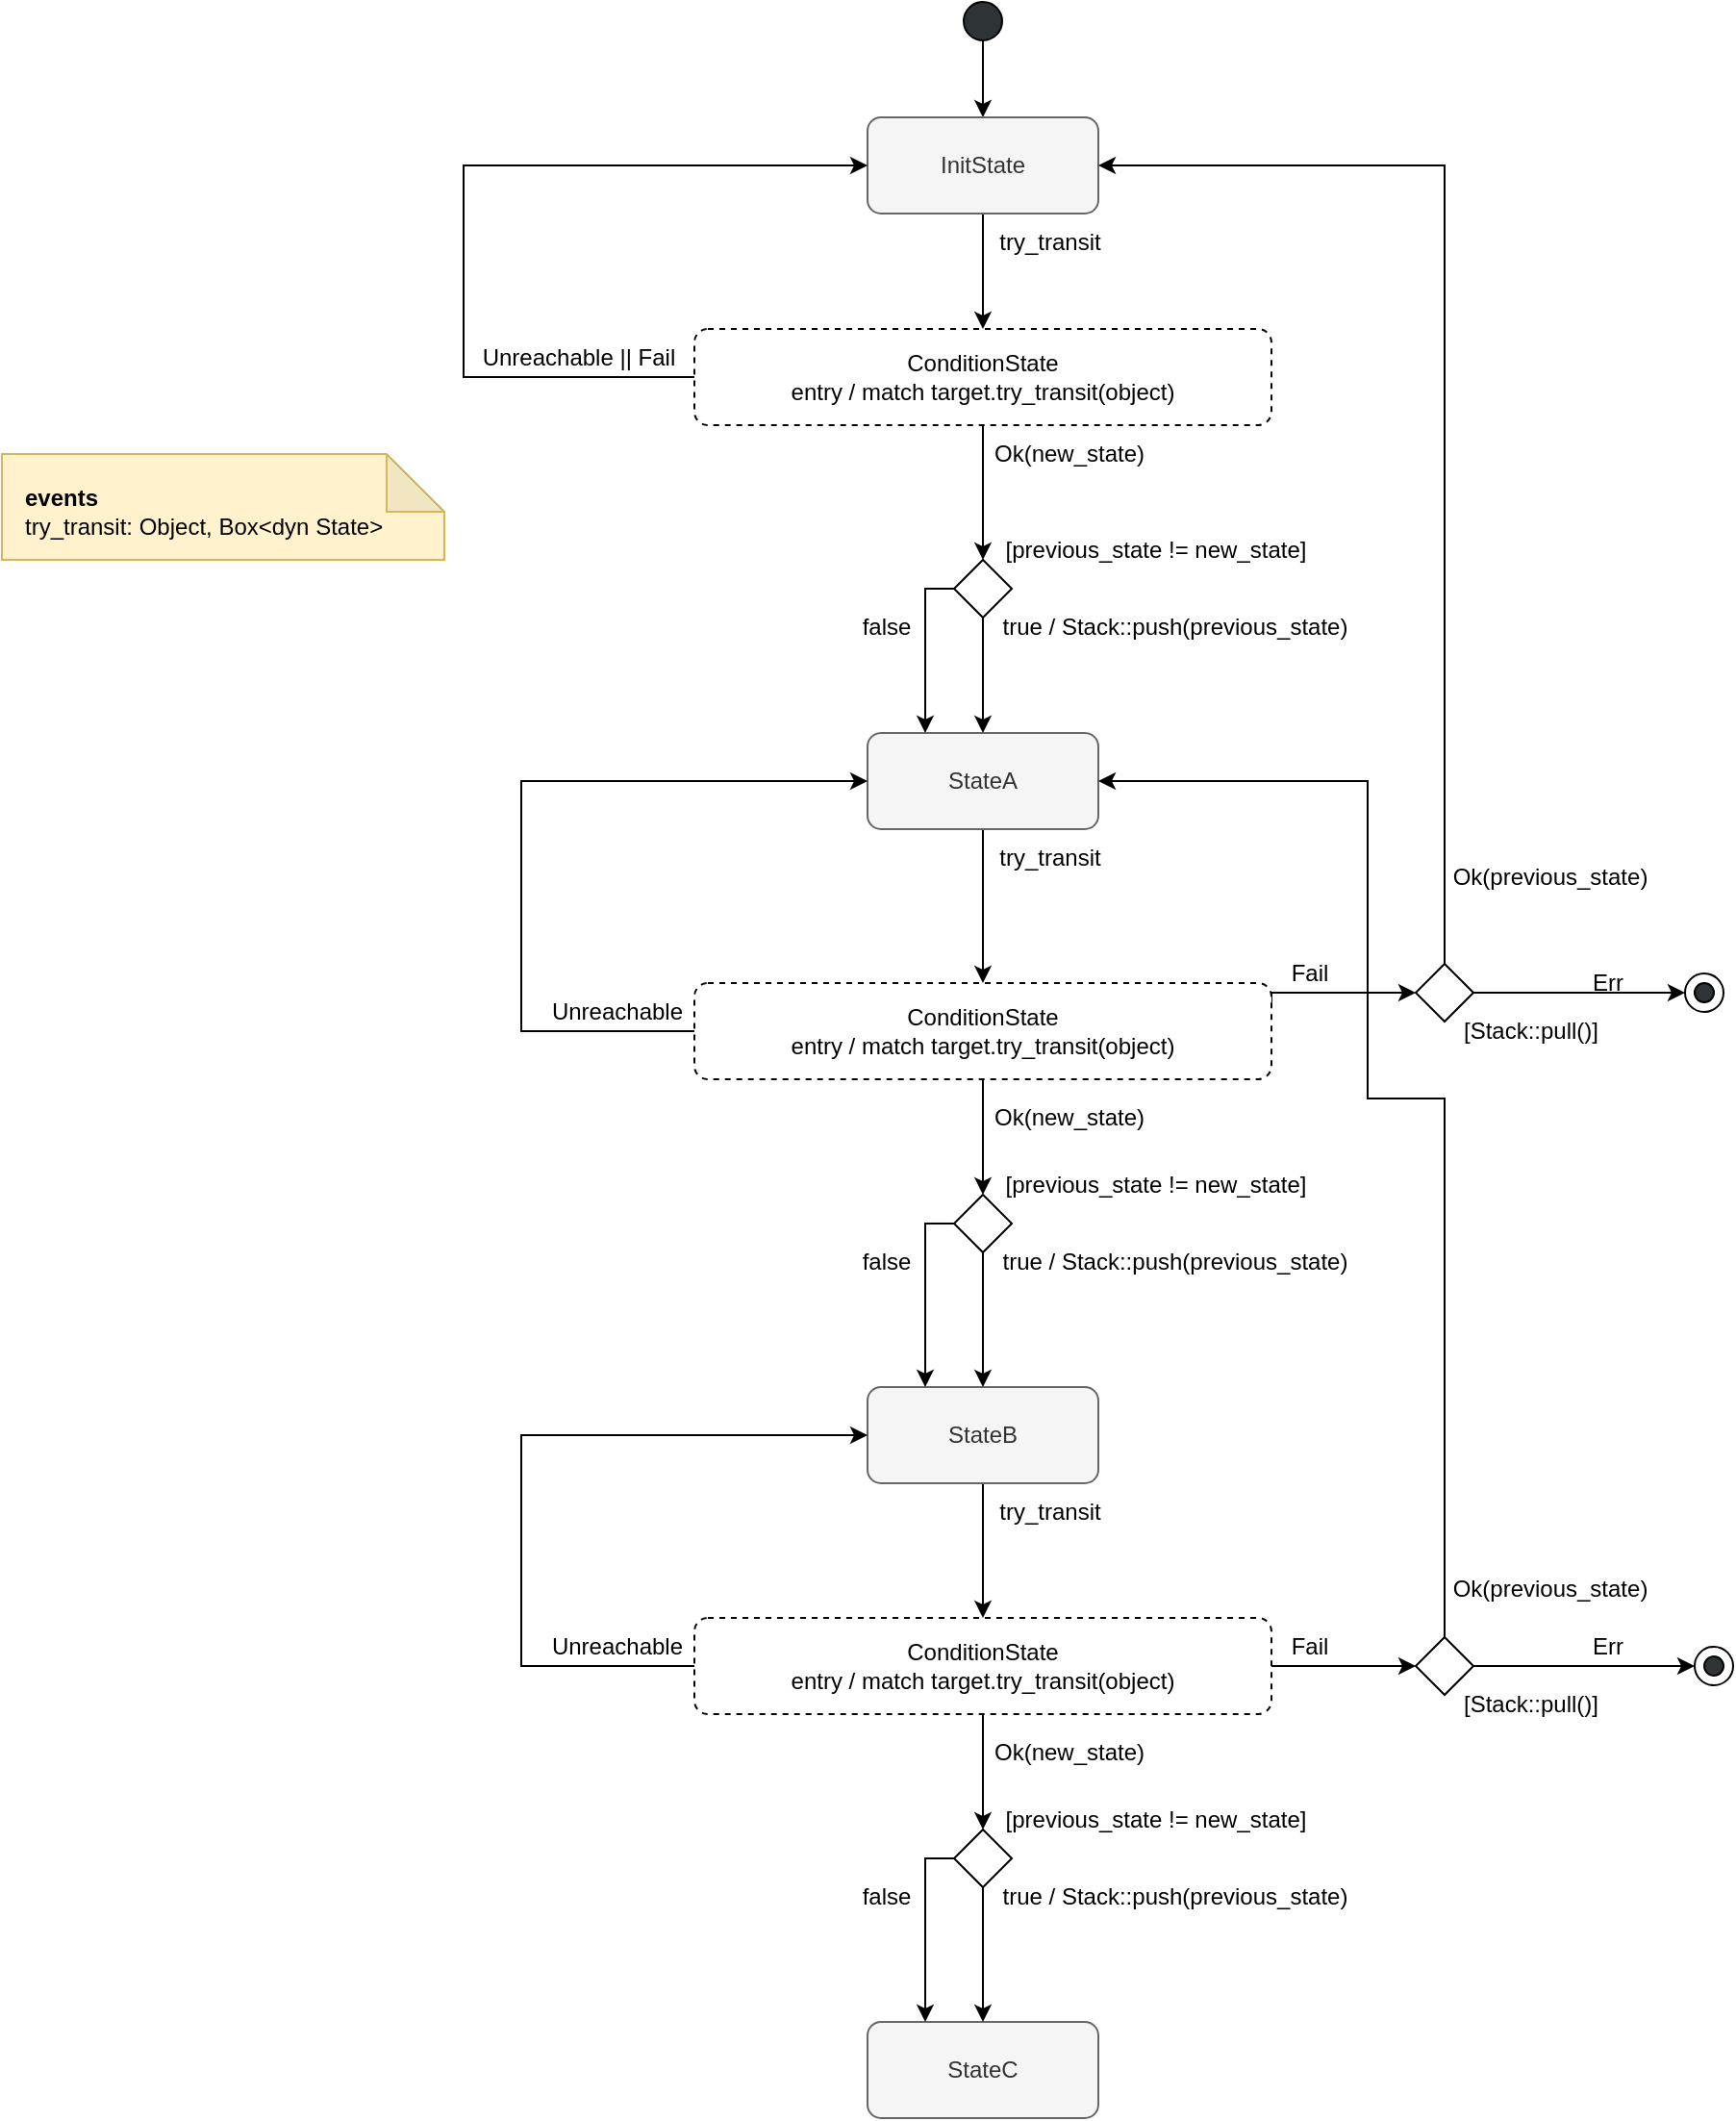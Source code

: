 <mxfile version="21.0.2" type="github">
  <diagram name="Page-1" id="eCnvKz5F_JnYIy8CIblA">
    <mxGraphModel dx="2261" dy="795" grid="1" gridSize="10" guides="1" tooltips="1" connect="1" arrows="1" fold="1" page="1" pageScale="1" pageWidth="827" pageHeight="1169" math="0" shadow="0">
      <root>
        <mxCell id="0" />
        <mxCell id="1" parent="0" />
        <mxCell id="S2JTBpfcp0FMDl5_80Yb-98" value="" style="shape=note;whiteSpace=wrap;html=1;backgroundOutline=1;darkOpacity=0.05;fillColor=#fff2cc;strokeColor=#d6b656;" vertex="1" parent="1">
          <mxGeometry x="-110" y="265" width="230" height="55" as="geometry" />
        </mxCell>
        <mxCell id="S2JTBpfcp0FMDl5_80Yb-3" style="edgeStyle=orthogonalEdgeStyle;rounded=0;orthogonalLoop=1;jettySize=auto;html=1;exitX=0.5;exitY=1;exitDx=0;exitDy=0;entryX=0.5;entryY=0;entryDx=0;entryDy=0;" edge="1" parent="1" source="S2JTBpfcp0FMDl5_80Yb-1" target="S2JTBpfcp0FMDl5_80Yb-2">
          <mxGeometry relative="1" as="geometry" />
        </mxCell>
        <mxCell id="S2JTBpfcp0FMDl5_80Yb-1" value="" style="ellipse;whiteSpace=wrap;html=1;fillColor=#2e3436;" vertex="1" parent="1">
          <mxGeometry x="390" y="30" width="20" height="20" as="geometry" />
        </mxCell>
        <mxCell id="S2JTBpfcp0FMDl5_80Yb-7" style="edgeStyle=orthogonalEdgeStyle;rounded=0;orthogonalLoop=1;jettySize=auto;html=1;exitX=0.5;exitY=1;exitDx=0;exitDy=0;entryX=0.5;entryY=0;entryDx=0;entryDy=0;" edge="1" parent="1" source="S2JTBpfcp0FMDl5_80Yb-2" target="S2JTBpfcp0FMDl5_80Yb-26">
          <mxGeometry relative="1" as="geometry">
            <mxPoint x="400" y="220" as="targetPoint" />
          </mxGeometry>
        </mxCell>
        <mxCell id="S2JTBpfcp0FMDl5_80Yb-2" value="InitState" style="rounded=1;whiteSpace=wrap;html=1;absoluteArcSize=1;arcSize=14;strokeWidth=1;fillColor=#f5f5f5;fontColor=#333333;strokeColor=#666666;" vertex="1" parent="1">
          <mxGeometry x="340" y="90" width="120" height="50" as="geometry" />
        </mxCell>
        <mxCell id="S2JTBpfcp0FMDl5_80Yb-54" style="edgeStyle=orthogonalEdgeStyle;rounded=0;orthogonalLoop=1;jettySize=auto;html=1;exitX=0.5;exitY=1;exitDx=0;exitDy=0;entryX=0.5;entryY=0;entryDx=0;entryDy=0;" edge="1" parent="1" source="S2JTBpfcp0FMDl5_80Yb-4" target="S2JTBpfcp0FMDl5_80Yb-53">
          <mxGeometry relative="1" as="geometry" />
        </mxCell>
        <mxCell id="S2JTBpfcp0FMDl5_80Yb-4" value="StateA" style="rounded=1;whiteSpace=wrap;html=1;absoluteArcSize=1;arcSize=14;strokeWidth=1;fillColor=#f5f5f5;fontColor=#333333;strokeColor=#666666;" vertex="1" parent="1">
          <mxGeometry x="340" y="410" width="120" height="50" as="geometry" />
        </mxCell>
        <mxCell id="S2JTBpfcp0FMDl5_80Yb-92" style="edgeStyle=orthogonalEdgeStyle;rounded=0;orthogonalLoop=1;jettySize=auto;html=1;exitX=0.5;exitY=1;exitDx=0;exitDy=0;entryX=0.5;entryY=0;entryDx=0;entryDy=0;" edge="1" parent="1" source="S2JTBpfcp0FMDl5_80Yb-5" target="S2JTBpfcp0FMDl5_80Yb-81">
          <mxGeometry relative="1" as="geometry" />
        </mxCell>
        <mxCell id="S2JTBpfcp0FMDl5_80Yb-5" value="StateB" style="rounded=1;whiteSpace=wrap;html=1;absoluteArcSize=1;arcSize=14;strokeWidth=1;fillColor=#f5f5f5;fontColor=#333333;strokeColor=#666666;" vertex="1" parent="1">
          <mxGeometry x="340" y="750" width="120" height="50" as="geometry" />
        </mxCell>
        <mxCell id="S2JTBpfcp0FMDl5_80Yb-8" value="Ok(new_state) " style="text;html=1;strokeColor=none;fillColor=none;align=center;verticalAlign=middle;whiteSpace=wrap;rounded=0;" vertex="1" parent="1">
          <mxGeometry x="400" y="250" width="90" height="30" as="geometry" />
        </mxCell>
        <mxCell id="S2JTBpfcp0FMDl5_80Yb-9" value="try_transit" style="text;html=1;strokeColor=none;fillColor=none;align=center;verticalAlign=middle;whiteSpace=wrap;rounded=0;" vertex="1" parent="1">
          <mxGeometry x="400" y="140" width="70" height="30" as="geometry" />
        </mxCell>
        <mxCell id="S2JTBpfcp0FMDl5_80Yb-23" style="edgeStyle=orthogonalEdgeStyle;rounded=0;orthogonalLoop=1;jettySize=auto;html=1;entryX=0.5;entryY=0;entryDx=0;entryDy=0;exitX=0.5;exitY=1;exitDx=0;exitDy=0;" edge="1" parent="1" source="S2JTBpfcp0FMDl5_80Yb-26" target="S2JTBpfcp0FMDl5_80Yb-21">
          <mxGeometry relative="1" as="geometry">
            <mxPoint x="400" y="280" as="sourcePoint" />
          </mxGeometry>
        </mxCell>
        <mxCell id="S2JTBpfcp0FMDl5_80Yb-15" value="false" style="text;html=1;strokeColor=none;fillColor=none;align=center;verticalAlign=middle;whiteSpace=wrap;rounded=0;" vertex="1" parent="1">
          <mxGeometry x="320" y="340" width="60" height="30" as="geometry" />
        </mxCell>
        <mxCell id="S2JTBpfcp0FMDl5_80Yb-16" value="true / Stack::push(previous_state)" style="text;html=1;strokeColor=none;fillColor=none;align=center;verticalAlign=middle;whiteSpace=wrap;rounded=0;" vertex="1" parent="1">
          <mxGeometry x="380" y="340" width="240" height="30" as="geometry" />
        </mxCell>
        <mxCell id="S2JTBpfcp0FMDl5_80Yb-18" value="Unreachable || Fail" style="text;html=1;strokeColor=none;fillColor=none;align=center;verticalAlign=middle;whiteSpace=wrap;rounded=0;" vertex="1" parent="1">
          <mxGeometry x="130" y="200" width="120" height="30" as="geometry" />
        </mxCell>
        <mxCell id="S2JTBpfcp0FMDl5_80Yb-20" value="[previous_state != new_state]" style="text;html=1;strokeColor=none;fillColor=none;align=center;verticalAlign=middle;whiteSpace=wrap;rounded=0;" vertex="1" parent="1">
          <mxGeometry x="400" y="300" width="180" height="30" as="geometry" />
        </mxCell>
        <mxCell id="S2JTBpfcp0FMDl5_80Yb-39" style="edgeStyle=orthogonalEdgeStyle;rounded=0;orthogonalLoop=1;jettySize=auto;html=1;exitX=0.5;exitY=1;exitDx=0;exitDy=0;entryX=0.5;entryY=0;entryDx=0;entryDy=0;" edge="1" parent="1" source="S2JTBpfcp0FMDl5_80Yb-21" target="S2JTBpfcp0FMDl5_80Yb-4">
          <mxGeometry relative="1" as="geometry" />
        </mxCell>
        <mxCell id="S2JTBpfcp0FMDl5_80Yb-40" style="edgeStyle=orthogonalEdgeStyle;rounded=0;orthogonalLoop=1;jettySize=auto;html=1;exitX=0;exitY=0.5;exitDx=0;exitDy=0;entryX=0.25;entryY=0;entryDx=0;entryDy=0;" edge="1" parent="1" source="S2JTBpfcp0FMDl5_80Yb-21" target="S2JTBpfcp0FMDl5_80Yb-4">
          <mxGeometry relative="1" as="geometry">
            <Array as="points">
              <mxPoint x="370" y="335" />
            </Array>
          </mxGeometry>
        </mxCell>
        <mxCell id="S2JTBpfcp0FMDl5_80Yb-21" value="" style="rhombus;whiteSpace=wrap;html=1;" vertex="1" parent="1">
          <mxGeometry x="385" y="320" width="30" height="30" as="geometry" />
        </mxCell>
        <mxCell id="S2JTBpfcp0FMDl5_80Yb-28" style="edgeStyle=orthogonalEdgeStyle;rounded=0;orthogonalLoop=1;jettySize=auto;html=1;exitX=0;exitY=0.5;exitDx=0;exitDy=0;entryX=0;entryY=0.5;entryDx=0;entryDy=0;" edge="1" parent="1" source="S2JTBpfcp0FMDl5_80Yb-26" target="S2JTBpfcp0FMDl5_80Yb-2">
          <mxGeometry relative="1" as="geometry">
            <mxPoint x="120" y="225" as="targetPoint" />
            <Array as="points">
              <mxPoint x="130" y="225" />
              <mxPoint x="130" y="115" />
            </Array>
          </mxGeometry>
        </mxCell>
        <mxCell id="S2JTBpfcp0FMDl5_80Yb-26" value="&lt;div&gt;ConditionState&lt;/div&gt;&lt;div&gt; entry / match target.try_transit(object)&lt;/div&gt;" style="rounded=1;whiteSpace=wrap;html=1;absoluteArcSize=1;arcSize=14;strokeWidth=1;dashed=1;" vertex="1" parent="1">
          <mxGeometry x="250" y="200" width="300" height="50" as="geometry" />
        </mxCell>
        <mxCell id="S2JTBpfcp0FMDl5_80Yb-30" value="Fail" style="text;html=1;strokeColor=none;fillColor=none;align=center;verticalAlign=middle;whiteSpace=wrap;rounded=0;" vertex="1" parent="1">
          <mxGeometry x="550" y="520" width="40" height="30" as="geometry" />
        </mxCell>
        <mxCell id="S2JTBpfcp0FMDl5_80Yb-35" style="edgeStyle=orthogonalEdgeStyle;rounded=0;orthogonalLoop=1;jettySize=auto;html=1;exitX=0.5;exitY=0;exitDx=0;exitDy=0;entryX=1;entryY=0.5;entryDx=0;entryDy=0;" edge="1" parent="1" source="S2JTBpfcp0FMDl5_80Yb-31" target="S2JTBpfcp0FMDl5_80Yb-2">
          <mxGeometry relative="1" as="geometry" />
        </mxCell>
        <mxCell id="S2JTBpfcp0FMDl5_80Yb-61" style="edgeStyle=orthogonalEdgeStyle;rounded=0;orthogonalLoop=1;jettySize=auto;html=1;exitX=1;exitY=0.5;exitDx=0;exitDy=0;entryX=0;entryY=0.5;entryDx=0;entryDy=0;" edge="1" parent="1" source="S2JTBpfcp0FMDl5_80Yb-31" target="S2JTBpfcp0FMDl5_80Yb-63">
          <mxGeometry relative="1" as="geometry">
            <mxPoint x="810" y="590" as="targetPoint" />
            <Array as="points">
              <mxPoint x="750" y="545" />
            </Array>
          </mxGeometry>
        </mxCell>
        <mxCell id="S2JTBpfcp0FMDl5_80Yb-31" value="" style="rhombus;whiteSpace=wrap;html=1;" vertex="1" parent="1">
          <mxGeometry x="625" y="530" width="30" height="30" as="geometry" />
        </mxCell>
        <mxCell id="S2JTBpfcp0FMDl5_80Yb-33" value="[Stack::pull()]" style="text;html=1;strokeColor=none;fillColor=none;align=center;verticalAlign=middle;whiteSpace=wrap;rounded=0;" vertex="1" parent="1">
          <mxGeometry x="630" y="550" width="110" height="30" as="geometry" />
        </mxCell>
        <mxCell id="S2JTBpfcp0FMDl5_80Yb-34" value="Ok(previous_state)" style="text;html=1;strokeColor=none;fillColor=none;align=center;verticalAlign=middle;whiteSpace=wrap;rounded=0;" vertex="1" parent="1">
          <mxGeometry x="620" y="470" width="150" height="30" as="geometry" />
        </mxCell>
        <mxCell id="S2JTBpfcp0FMDl5_80Yb-57" style="edgeStyle=orthogonalEdgeStyle;rounded=0;orthogonalLoop=1;jettySize=auto;html=1;exitX=0;exitY=0.5;exitDx=0;exitDy=0;entryX=0;entryY=0.5;entryDx=0;entryDy=0;" edge="1" parent="1" source="S2JTBpfcp0FMDl5_80Yb-53" target="S2JTBpfcp0FMDl5_80Yb-4">
          <mxGeometry relative="1" as="geometry">
            <Array as="points">
              <mxPoint x="160" y="565" />
              <mxPoint x="160" y="435" />
            </Array>
          </mxGeometry>
        </mxCell>
        <mxCell id="S2JTBpfcp0FMDl5_80Yb-58" style="edgeStyle=orthogonalEdgeStyle;rounded=0;orthogonalLoop=1;jettySize=auto;html=1;exitX=0;exitY=1;exitDx=0;exitDy=0;entryX=0;entryY=0.5;entryDx=0;entryDy=0;" edge="1" parent="1" source="S2JTBpfcp0FMDl5_80Yb-30" target="S2JTBpfcp0FMDl5_80Yb-31">
          <mxGeometry relative="1" as="geometry">
            <Array as="points">
              <mxPoint x="550" y="545" />
            </Array>
          </mxGeometry>
        </mxCell>
        <mxCell id="S2JTBpfcp0FMDl5_80Yb-67" style="edgeStyle=orthogonalEdgeStyle;rounded=0;orthogonalLoop=1;jettySize=auto;html=1;exitX=0.5;exitY=1;exitDx=0;exitDy=0;entryX=0.5;entryY=0;entryDx=0;entryDy=0;" edge="1" parent="1" source="S2JTBpfcp0FMDl5_80Yb-53" target="S2JTBpfcp0FMDl5_80Yb-64">
          <mxGeometry relative="1" as="geometry" />
        </mxCell>
        <mxCell id="S2JTBpfcp0FMDl5_80Yb-53" value="&lt;div&gt;ConditionState&lt;/div&gt;&lt;div&gt; entry / match target.try_transit(object)&lt;/div&gt;" style="rounded=1;whiteSpace=wrap;html=1;absoluteArcSize=1;arcSize=14;strokeWidth=1;dashed=1;" vertex="1" parent="1">
          <mxGeometry x="250" y="540" width="300" height="50" as="geometry" />
        </mxCell>
        <mxCell id="S2JTBpfcp0FMDl5_80Yb-55" value="try_transit" style="text;html=1;strokeColor=none;fillColor=none;align=center;verticalAlign=middle;whiteSpace=wrap;rounded=0;" vertex="1" parent="1">
          <mxGeometry x="400" y="460" width="70" height="30" as="geometry" />
        </mxCell>
        <mxCell id="S2JTBpfcp0FMDl5_80Yb-56" value="Unreachable" style="text;html=1;strokeColor=none;fillColor=none;align=center;verticalAlign=middle;whiteSpace=wrap;rounded=0;" vertex="1" parent="1">
          <mxGeometry x="150" y="540" width="120" height="30" as="geometry" />
        </mxCell>
        <mxCell id="S2JTBpfcp0FMDl5_80Yb-60" value="Err" style="text;html=1;strokeColor=none;fillColor=none;align=center;verticalAlign=middle;whiteSpace=wrap;rounded=0;" vertex="1" parent="1">
          <mxGeometry x="695" y="525" width="60" height="30" as="geometry" />
        </mxCell>
        <mxCell id="S2JTBpfcp0FMDl5_80Yb-62" value="" style="ellipse;whiteSpace=wrap;html=1;fillColor=#2e3436;" vertex="1" parent="1">
          <mxGeometry x="770" y="540" width="10" height="10" as="geometry" />
        </mxCell>
        <mxCell id="S2JTBpfcp0FMDl5_80Yb-63" value="" style="ellipse;whiteSpace=wrap;html=1;fillColor=none;" vertex="1" parent="1">
          <mxGeometry x="765" y="535" width="20" height="20" as="geometry" />
        </mxCell>
        <mxCell id="S2JTBpfcp0FMDl5_80Yb-70" style="edgeStyle=orthogonalEdgeStyle;rounded=0;orthogonalLoop=1;jettySize=auto;html=1;exitX=0.5;exitY=1;exitDx=0;exitDy=0;entryX=0.5;entryY=0;entryDx=0;entryDy=0;" edge="1" parent="1" source="S2JTBpfcp0FMDl5_80Yb-64" target="S2JTBpfcp0FMDl5_80Yb-5">
          <mxGeometry relative="1" as="geometry" />
        </mxCell>
        <mxCell id="S2JTBpfcp0FMDl5_80Yb-72" style="edgeStyle=orthogonalEdgeStyle;rounded=0;orthogonalLoop=1;jettySize=auto;html=1;exitX=0;exitY=0.5;exitDx=0;exitDy=0;entryX=0.25;entryY=0;entryDx=0;entryDy=0;" edge="1" parent="1" source="S2JTBpfcp0FMDl5_80Yb-64" target="S2JTBpfcp0FMDl5_80Yb-5">
          <mxGeometry relative="1" as="geometry">
            <Array as="points">
              <mxPoint x="370" y="665" />
            </Array>
          </mxGeometry>
        </mxCell>
        <mxCell id="S2JTBpfcp0FMDl5_80Yb-64" value="" style="rhombus;whiteSpace=wrap;html=1;" vertex="1" parent="1">
          <mxGeometry x="385" y="650" width="30" height="30" as="geometry" />
        </mxCell>
        <mxCell id="S2JTBpfcp0FMDl5_80Yb-65" value="Ok(new_state) " style="text;html=1;strokeColor=none;fillColor=none;align=center;verticalAlign=middle;whiteSpace=wrap;rounded=0;" vertex="1" parent="1">
          <mxGeometry x="400" y="595" width="90" height="30" as="geometry" />
        </mxCell>
        <mxCell id="S2JTBpfcp0FMDl5_80Yb-68" value="[previous_state != new_state]" style="text;html=1;strokeColor=none;fillColor=none;align=center;verticalAlign=middle;whiteSpace=wrap;rounded=0;" vertex="1" parent="1">
          <mxGeometry x="400" y="630" width="180" height="30" as="geometry" />
        </mxCell>
        <mxCell id="S2JTBpfcp0FMDl5_80Yb-69" value="true / Stack::push(previous_state)" style="text;html=1;strokeColor=none;fillColor=none;align=center;verticalAlign=middle;whiteSpace=wrap;rounded=0;" vertex="1" parent="1">
          <mxGeometry x="380" y="670" width="240" height="30" as="geometry" />
        </mxCell>
        <mxCell id="S2JTBpfcp0FMDl5_80Yb-71" value="false" style="text;html=1;strokeColor=none;fillColor=none;align=center;verticalAlign=middle;whiteSpace=wrap;rounded=0;" vertex="1" parent="1">
          <mxGeometry x="320" y="670" width="60" height="30" as="geometry" />
        </mxCell>
        <mxCell id="S2JTBpfcp0FMDl5_80Yb-73" value="StateC" style="rounded=1;whiteSpace=wrap;html=1;absoluteArcSize=1;arcSize=14;strokeWidth=1;fillColor=#f5f5f5;fontColor=#333333;strokeColor=#666666;" vertex="1" parent="1">
          <mxGeometry x="340" y="1080" width="120" height="50" as="geometry" />
        </mxCell>
        <mxCell id="S2JTBpfcp0FMDl5_80Yb-74" value="Fail" style="text;html=1;strokeColor=none;fillColor=none;align=center;verticalAlign=middle;whiteSpace=wrap;rounded=0;" vertex="1" parent="1">
          <mxGeometry x="550" y="870" width="40" height="30" as="geometry" />
        </mxCell>
        <mxCell id="S2JTBpfcp0FMDl5_80Yb-75" style="edgeStyle=orthogonalEdgeStyle;rounded=0;orthogonalLoop=1;jettySize=auto;html=1;exitX=1;exitY=0.5;exitDx=0;exitDy=0;entryX=0;entryY=0.5;entryDx=0;entryDy=0;" edge="1" parent="1" source="S2JTBpfcp0FMDl5_80Yb-76" target="S2JTBpfcp0FMDl5_80Yb-84">
          <mxGeometry relative="1" as="geometry">
            <mxPoint x="810" y="940" as="targetPoint" />
            <Array as="points" />
          </mxGeometry>
        </mxCell>
        <mxCell id="S2JTBpfcp0FMDl5_80Yb-94" style="edgeStyle=orthogonalEdgeStyle;rounded=0;orthogonalLoop=1;jettySize=auto;html=1;exitX=0.5;exitY=0;exitDx=0;exitDy=0;entryX=1;entryY=0.5;entryDx=0;entryDy=0;" edge="1" parent="1" source="S2JTBpfcp0FMDl5_80Yb-76" target="S2JTBpfcp0FMDl5_80Yb-4">
          <mxGeometry relative="1" as="geometry">
            <Array as="points">
              <mxPoint x="640" y="600" />
              <mxPoint x="600" y="600" />
              <mxPoint x="600" y="435" />
            </Array>
          </mxGeometry>
        </mxCell>
        <mxCell id="S2JTBpfcp0FMDl5_80Yb-76" value="" style="rhombus;whiteSpace=wrap;html=1;" vertex="1" parent="1">
          <mxGeometry x="625" y="880" width="30" height="30" as="geometry" />
        </mxCell>
        <mxCell id="S2JTBpfcp0FMDl5_80Yb-77" value="[Stack::pull()]" style="text;html=1;strokeColor=none;fillColor=none;align=center;verticalAlign=middle;whiteSpace=wrap;rounded=0;" vertex="1" parent="1">
          <mxGeometry x="630" y="900" width="110" height="30" as="geometry" />
        </mxCell>
        <mxCell id="S2JTBpfcp0FMDl5_80Yb-78" value="Ok(previous_state)" style="text;html=1;strokeColor=none;fillColor=none;align=center;verticalAlign=middle;whiteSpace=wrap;rounded=0;" vertex="1" parent="1">
          <mxGeometry x="620" y="840" width="150" height="30" as="geometry" />
        </mxCell>
        <mxCell id="S2JTBpfcp0FMDl5_80Yb-79" style="edgeStyle=orthogonalEdgeStyle;rounded=0;orthogonalLoop=1;jettySize=auto;html=1;exitX=1;exitY=0.5;exitDx=0;exitDy=0;entryX=0;entryY=0.5;entryDx=0;entryDy=0;" edge="1" parent="1" source="S2JTBpfcp0FMDl5_80Yb-81" target="S2JTBpfcp0FMDl5_80Yb-76">
          <mxGeometry relative="1" as="geometry" />
        </mxCell>
        <mxCell id="S2JTBpfcp0FMDl5_80Yb-80" style="edgeStyle=orthogonalEdgeStyle;rounded=0;orthogonalLoop=1;jettySize=auto;html=1;exitX=0.5;exitY=1;exitDx=0;exitDy=0;entryX=0.5;entryY=0;entryDx=0;entryDy=0;" edge="1" parent="1" source="S2JTBpfcp0FMDl5_80Yb-81" target="S2JTBpfcp0FMDl5_80Yb-87">
          <mxGeometry relative="1" as="geometry" />
        </mxCell>
        <mxCell id="S2JTBpfcp0FMDl5_80Yb-101" style="edgeStyle=orthogonalEdgeStyle;rounded=0;orthogonalLoop=1;jettySize=auto;html=1;exitX=0;exitY=0.5;exitDx=0;exitDy=0;entryX=0;entryY=0.5;entryDx=0;entryDy=0;" edge="1" parent="1" source="S2JTBpfcp0FMDl5_80Yb-81" target="S2JTBpfcp0FMDl5_80Yb-5">
          <mxGeometry relative="1" as="geometry">
            <Array as="points">
              <mxPoint x="160" y="895" />
              <mxPoint x="160" y="775" />
            </Array>
          </mxGeometry>
        </mxCell>
        <mxCell id="S2JTBpfcp0FMDl5_80Yb-81" value="&lt;div&gt;ConditionState&lt;/div&gt;&lt;div&gt; entry / match target.try_transit(object)&lt;/div&gt;" style="rounded=1;whiteSpace=wrap;html=1;absoluteArcSize=1;arcSize=14;strokeWidth=1;dashed=1;" vertex="1" parent="1">
          <mxGeometry x="250" y="870" width="300" height="50" as="geometry" />
        </mxCell>
        <mxCell id="S2JTBpfcp0FMDl5_80Yb-82" value="Err" style="text;html=1;strokeColor=none;fillColor=none;align=center;verticalAlign=middle;whiteSpace=wrap;rounded=0;" vertex="1" parent="1">
          <mxGeometry x="695" y="870" width="60" height="30" as="geometry" />
        </mxCell>
        <mxCell id="S2JTBpfcp0FMDl5_80Yb-83" value="" style="ellipse;whiteSpace=wrap;html=1;fillColor=#2e3436;" vertex="1" parent="1">
          <mxGeometry x="775" y="890" width="10" height="10" as="geometry" />
        </mxCell>
        <mxCell id="S2JTBpfcp0FMDl5_80Yb-84" value="" style="ellipse;whiteSpace=wrap;html=1;fillColor=none;" vertex="1" parent="1">
          <mxGeometry x="770" y="885" width="20" height="20" as="geometry" />
        </mxCell>
        <mxCell id="S2JTBpfcp0FMDl5_80Yb-85" style="edgeStyle=orthogonalEdgeStyle;rounded=0;orthogonalLoop=1;jettySize=auto;html=1;exitX=0.5;exitY=1;exitDx=0;exitDy=0;entryX=0.5;entryY=0;entryDx=0;entryDy=0;" edge="1" parent="1" source="S2JTBpfcp0FMDl5_80Yb-87" target="S2JTBpfcp0FMDl5_80Yb-73">
          <mxGeometry relative="1" as="geometry" />
        </mxCell>
        <mxCell id="S2JTBpfcp0FMDl5_80Yb-86" style="edgeStyle=orthogonalEdgeStyle;rounded=0;orthogonalLoop=1;jettySize=auto;html=1;exitX=0;exitY=0.5;exitDx=0;exitDy=0;entryX=0.25;entryY=0;entryDx=0;entryDy=0;" edge="1" parent="1" source="S2JTBpfcp0FMDl5_80Yb-87" target="S2JTBpfcp0FMDl5_80Yb-73">
          <mxGeometry relative="1" as="geometry">
            <Array as="points">
              <mxPoint x="370" y="995" />
            </Array>
          </mxGeometry>
        </mxCell>
        <mxCell id="S2JTBpfcp0FMDl5_80Yb-87" value="" style="rhombus;whiteSpace=wrap;html=1;" vertex="1" parent="1">
          <mxGeometry x="385" y="980" width="30" height="30" as="geometry" />
        </mxCell>
        <mxCell id="S2JTBpfcp0FMDl5_80Yb-88" value="Ok(new_state) " style="text;html=1;strokeColor=none;fillColor=none;align=center;verticalAlign=middle;whiteSpace=wrap;rounded=0;" vertex="1" parent="1">
          <mxGeometry x="400" y="925" width="90" height="30" as="geometry" />
        </mxCell>
        <mxCell id="S2JTBpfcp0FMDl5_80Yb-89" value="[previous_state != new_state]" style="text;html=1;strokeColor=none;fillColor=none;align=center;verticalAlign=middle;whiteSpace=wrap;rounded=0;" vertex="1" parent="1">
          <mxGeometry x="400" y="960" width="180" height="30" as="geometry" />
        </mxCell>
        <mxCell id="S2JTBpfcp0FMDl5_80Yb-90" value="true / Stack::push(previous_state)" style="text;html=1;strokeColor=none;fillColor=none;align=center;verticalAlign=middle;whiteSpace=wrap;rounded=0;" vertex="1" parent="1">
          <mxGeometry x="380" y="1000" width="240" height="30" as="geometry" />
        </mxCell>
        <mxCell id="S2JTBpfcp0FMDl5_80Yb-91" value="false" style="text;html=1;strokeColor=none;fillColor=none;align=center;verticalAlign=middle;whiteSpace=wrap;rounded=0;" vertex="1" parent="1">
          <mxGeometry x="320" y="1000" width="60" height="30" as="geometry" />
        </mxCell>
        <mxCell id="S2JTBpfcp0FMDl5_80Yb-93" value="try_transit" style="text;html=1;strokeColor=none;fillColor=none;align=center;verticalAlign=middle;whiteSpace=wrap;rounded=0;" vertex="1" parent="1">
          <mxGeometry x="400" y="800" width="70" height="30" as="geometry" />
        </mxCell>
        <mxCell id="S2JTBpfcp0FMDl5_80Yb-97" value="&lt;div&gt;&lt;b&gt;events&lt;/b&gt;&lt;/div&gt;&lt;div&gt;try_transit: Object, Box&amp;lt;dyn State&amp;gt;&lt;/div&gt;" style="text;html=1;strokeColor=none;fillColor=none;align=left;verticalAlign=middle;whiteSpace=wrap;rounded=0;" vertex="1" parent="1">
          <mxGeometry x="-100" y="280" width="200" height="30" as="geometry" />
        </mxCell>
        <mxCell id="S2JTBpfcp0FMDl5_80Yb-100" value="Unreachable" style="text;html=1;strokeColor=none;fillColor=none;align=center;verticalAlign=middle;whiteSpace=wrap;rounded=0;" vertex="1" parent="1">
          <mxGeometry x="150" y="870" width="120" height="30" as="geometry" />
        </mxCell>
      </root>
    </mxGraphModel>
  </diagram>
</mxfile>
